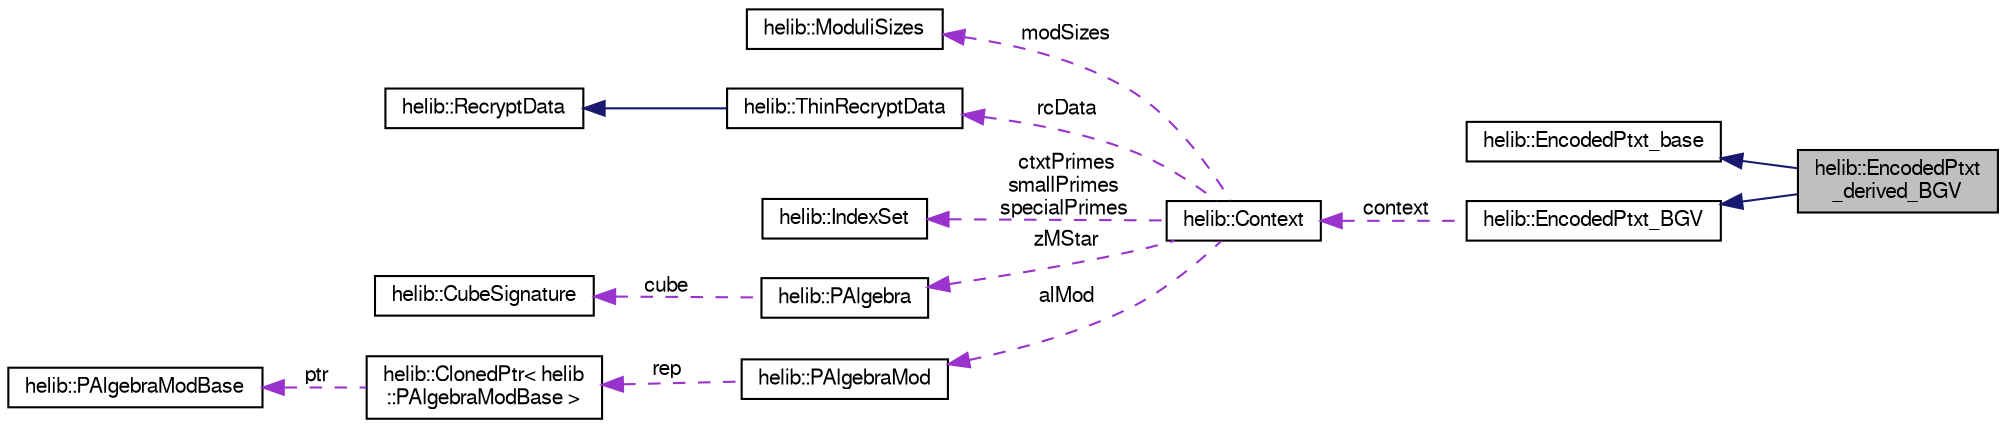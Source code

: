 digraph "helib::EncodedPtxt_derived_BGV"
{
  edge [fontname="FreeSans",fontsize="10",labelfontname="FreeSans",labelfontsize="10"];
  node [fontname="FreeSans",fontsize="10",shape=record];
  rankdir="LR";
  Node3 [label="helib::EncodedPtxt\l_derived_BGV",height=0.2,width=0.4,color="black", fillcolor="grey75", style="filled", fontcolor="black"];
  Node4 -> Node3 [dir="back",color="midnightblue",fontsize="10",style="solid"];
  Node4 [label="helib::EncodedPtxt_base",height=0.2,width=0.4,color="black", fillcolor="white", style="filled",URL="$classhelib_1_1_encoded_ptxt__base.html"];
  Node5 -> Node3 [dir="back",color="midnightblue",fontsize="10",style="solid"];
  Node5 [label="helib::EncodedPtxt_BGV",height=0.2,width=0.4,color="black", fillcolor="white", style="filled",URL="$classhelib_1_1_encoded_ptxt___b_g_v.html"];
  Node6 -> Node5 [dir="back",color="darkorchid3",fontsize="10",style="dashed",label=" context" ];
  Node6 [label="helib::Context",height=0.2,width=0.4,color="black", fillcolor="white", style="filled",URL="$classhelib_1_1_context.html",tooltip="Maintaining the HE scheme parameters. "];
  Node7 -> Node6 [dir="back",color="darkorchid3",fontsize="10",style="dashed",label=" modSizes" ];
  Node7 [label="helib::ModuliSizes",height=0.2,width=0.4,color="black", fillcolor="white", style="filled",URL="$classhelib_1_1_moduli_sizes.html",tooltip="A helper class to map required modulo-sizes to primeSets. "];
  Node8 -> Node6 [dir="back",color="darkorchid3",fontsize="10",style="dashed",label=" rcData" ];
  Node8 [label="helib::ThinRecryptData",height=0.2,width=0.4,color="black", fillcolor="white", style="filled",URL="$classhelib_1_1_thin_recrypt_data.html",tooltip="Same as above, but for \"thin\" bootstrapping, where the slots are assumed to contain constants..."];
  Node9 -> Node8 [dir="back",color="midnightblue",fontsize="10",style="solid"];
  Node9 [label="helib::RecryptData",height=0.2,width=0.4,color="black", fillcolor="white", style="filled",URL="$classhelib_1_1_recrypt_data.html",tooltip="A structure to hold recryption-related data inside the Context. "];
  Node10 -> Node6 [dir="back",color="darkorchid3",fontsize="10",style="dashed",label=" ctxtPrimes\nsmallPrimes\nspecialPrimes" ];
  Node10 [label="helib::IndexSet",height=0.2,width=0.4,color="black", fillcolor="white", style="filled",URL="$classhelib_1_1_index_set.html",tooltip="A dynamic set of non-negative integers. "];
  Node11 -> Node6 [dir="back",color="darkorchid3",fontsize="10",style="dashed",label=" zMStar" ];
  Node11 [label="helib::PAlgebra",height=0.2,width=0.4,color="black", fillcolor="white", style="filled",URL="$classhelib_1_1_p_algebra.html",tooltip="The structure of (Z/mZ)* /(p) "];
  Node12 -> Node11 [dir="back",color="darkorchid3",fontsize="10",style="dashed",label=" cube" ];
  Node12 [label="helib::CubeSignature",height=0.2,width=0.4,color="black", fillcolor="white", style="filled",URL="$classhelib_1_1_cube_signature.html",tooltip="Holds a vector of dimensions for a hypercube and some additional data. "];
  Node13 -> Node6 [dir="back",color="darkorchid3",fontsize="10",style="dashed",label=" alMod" ];
  Node13 [label="helib::PAlgebraMod",height=0.2,width=0.4,color="black", fillcolor="white", style="filled",URL="$classhelib_1_1_p_algebra_mod.html",tooltip="The structure of Z[X]/(Phi_m(X), p) "];
  Node14 -> Node13 [dir="back",color="darkorchid3",fontsize="10",style="dashed",label=" rep" ];
  Node14 [label="helib::ClonedPtr\< helib\l::PAlgebraModBase \>",height=0.2,width=0.4,color="black", fillcolor="white", style="filled",URL="$classhelib_1_1_cloned_ptr.html"];
  Node15 -> Node14 [dir="back",color="darkorchid3",fontsize="10",style="dashed",label=" ptr" ];
  Node15 [label="helib::PAlgebraModBase",height=0.2,width=0.4,color="black", fillcolor="white", style="filled",URL="$classhelib_1_1_p_algebra_mod_base.html",tooltip="Virtual base class for PAlgebraMod. "];
}
